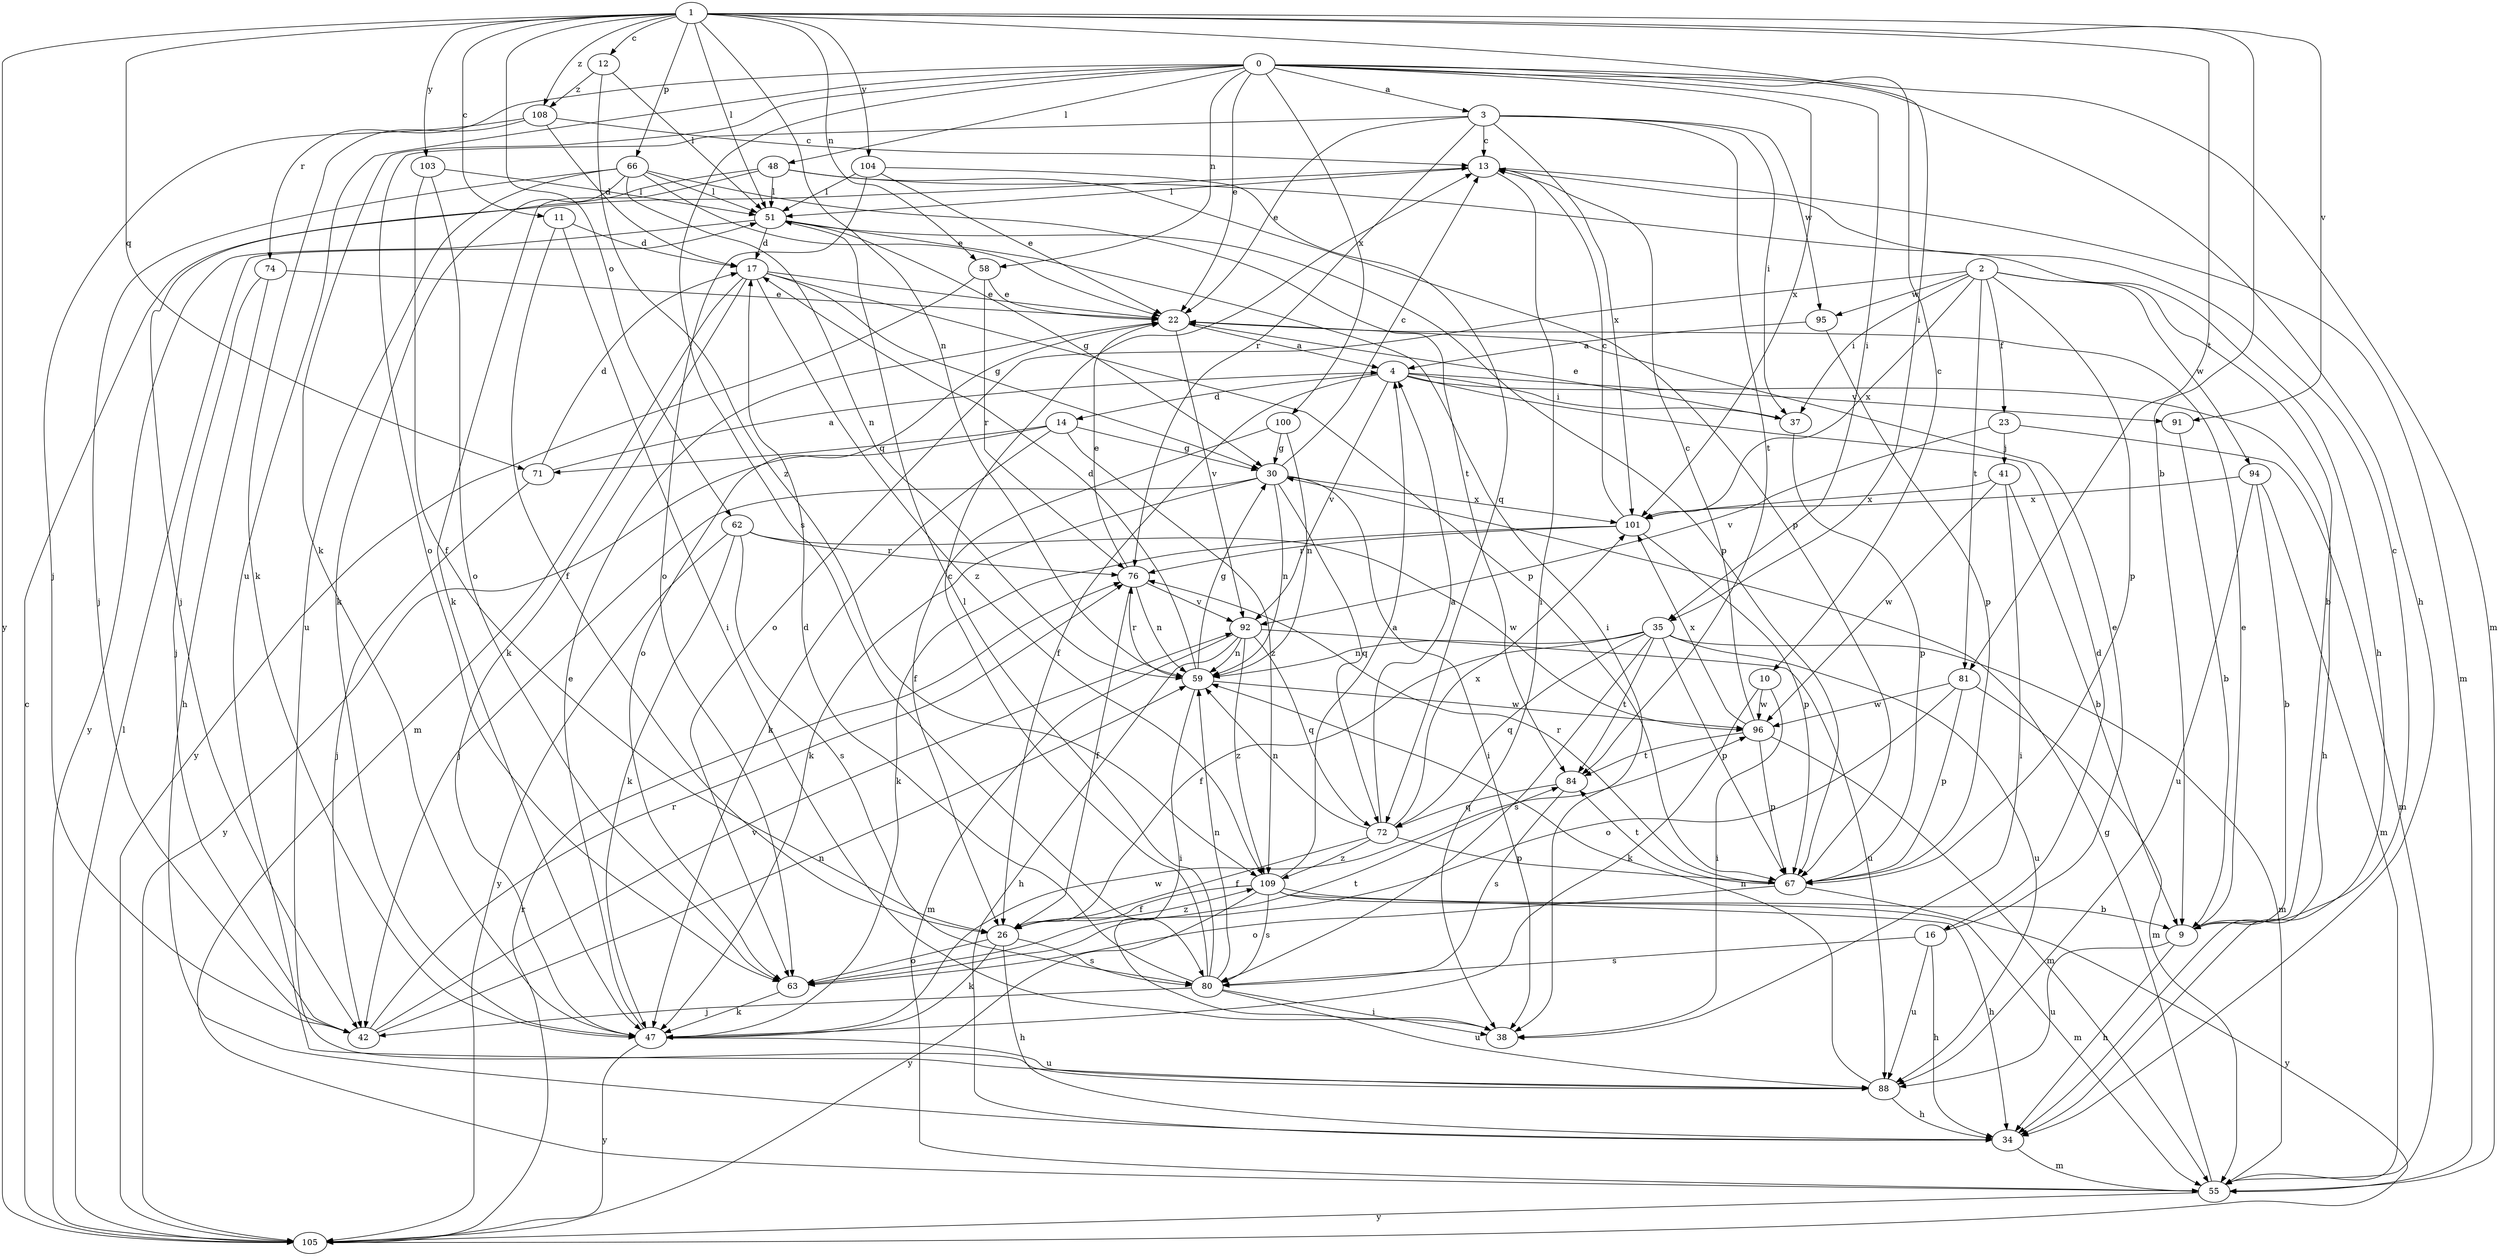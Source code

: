strict digraph  {
0;
1;
2;
3;
4;
9;
10;
11;
12;
13;
14;
16;
17;
22;
23;
26;
30;
34;
35;
37;
38;
41;
42;
47;
48;
51;
55;
58;
59;
62;
63;
66;
67;
71;
72;
74;
76;
80;
81;
84;
88;
91;
92;
94;
95;
96;
100;
101;
103;
104;
105;
108;
109;
0 -> 3  [label=a];
0 -> 10  [label=c];
0 -> 22  [label=e];
0 -> 34  [label=h];
0 -> 35  [label=i];
0 -> 47  [label=k];
0 -> 48  [label=l];
0 -> 55  [label=m];
0 -> 58  [label=n];
0 -> 74  [label=r];
0 -> 80  [label=s];
0 -> 88  [label=u];
0 -> 100  [label=x];
0 -> 101  [label=x];
1 -> 9  [label=b];
1 -> 11  [label=c];
1 -> 12  [label=c];
1 -> 35  [label=i];
1 -> 51  [label=l];
1 -> 58  [label=n];
1 -> 59  [label=n];
1 -> 62  [label=o];
1 -> 66  [label=p];
1 -> 71  [label=q];
1 -> 81  [label=t];
1 -> 91  [label=v];
1 -> 103  [label=y];
1 -> 104  [label=y];
1 -> 105  [label=y];
1 -> 108  [label=z];
2 -> 9  [label=b];
2 -> 23  [label=f];
2 -> 37  [label=i];
2 -> 63  [label=o];
2 -> 67  [label=p];
2 -> 81  [label=t];
2 -> 94  [label=w];
2 -> 95  [label=w];
2 -> 101  [label=x];
3 -> 13  [label=c];
3 -> 22  [label=e];
3 -> 37  [label=i];
3 -> 63  [label=o];
3 -> 76  [label=r];
3 -> 84  [label=t];
3 -> 95  [label=w];
3 -> 101  [label=x];
4 -> 14  [label=d];
4 -> 16  [label=d];
4 -> 26  [label=f];
4 -> 34  [label=h];
4 -> 37  [label=i];
4 -> 91  [label=v];
4 -> 92  [label=v];
9 -> 13  [label=c];
9 -> 22  [label=e];
9 -> 34  [label=h];
9 -> 88  [label=u];
10 -> 38  [label=i];
10 -> 47  [label=k];
10 -> 96  [label=w];
11 -> 17  [label=d];
11 -> 26  [label=f];
11 -> 38  [label=i];
12 -> 51  [label=l];
12 -> 108  [label=z];
12 -> 109  [label=z];
13 -> 38  [label=i];
13 -> 51  [label=l];
13 -> 55  [label=m];
14 -> 30  [label=g];
14 -> 47  [label=k];
14 -> 71  [label=q];
14 -> 105  [label=y];
14 -> 109  [label=z];
16 -> 22  [label=e];
16 -> 34  [label=h];
16 -> 80  [label=s];
16 -> 88  [label=u];
17 -> 22  [label=e];
17 -> 30  [label=g];
17 -> 47  [label=k];
17 -> 55  [label=m];
17 -> 67  [label=p];
17 -> 109  [label=z];
22 -> 4  [label=a];
22 -> 63  [label=o];
22 -> 92  [label=v];
23 -> 41  [label=j];
23 -> 55  [label=m];
23 -> 92  [label=v];
26 -> 34  [label=h];
26 -> 47  [label=k];
26 -> 63  [label=o];
26 -> 80  [label=s];
26 -> 109  [label=z];
30 -> 13  [label=c];
30 -> 38  [label=i];
30 -> 42  [label=j];
30 -> 47  [label=k];
30 -> 59  [label=n];
30 -> 72  [label=q];
30 -> 101  [label=x];
34 -> 55  [label=m];
35 -> 26  [label=f];
35 -> 55  [label=m];
35 -> 59  [label=n];
35 -> 67  [label=p];
35 -> 72  [label=q];
35 -> 80  [label=s];
35 -> 84  [label=t];
35 -> 88  [label=u];
37 -> 22  [label=e];
37 -> 67  [label=p];
41 -> 9  [label=b];
41 -> 38  [label=i];
41 -> 96  [label=w];
41 -> 101  [label=x];
42 -> 59  [label=n];
42 -> 76  [label=r];
42 -> 92  [label=v];
47 -> 22  [label=e];
47 -> 88  [label=u];
47 -> 96  [label=w];
47 -> 105  [label=y];
48 -> 34  [label=h];
48 -> 42  [label=j];
48 -> 47  [label=k];
48 -> 51  [label=l];
48 -> 67  [label=p];
51 -> 17  [label=d];
51 -> 30  [label=g];
51 -> 38  [label=i];
51 -> 67  [label=p];
51 -> 105  [label=y];
55 -> 30  [label=g];
55 -> 105  [label=y];
58 -> 22  [label=e];
58 -> 76  [label=r];
58 -> 105  [label=y];
59 -> 17  [label=d];
59 -> 30  [label=g];
59 -> 38  [label=i];
59 -> 76  [label=r];
59 -> 96  [label=w];
62 -> 47  [label=k];
62 -> 76  [label=r];
62 -> 80  [label=s];
62 -> 96  [label=w];
62 -> 105  [label=y];
63 -> 47  [label=k];
63 -> 84  [label=t];
66 -> 22  [label=e];
66 -> 42  [label=j];
66 -> 47  [label=k];
66 -> 51  [label=l];
66 -> 59  [label=n];
66 -> 84  [label=t];
66 -> 88  [label=u];
67 -> 63  [label=o];
67 -> 76  [label=r];
67 -> 84  [label=t];
67 -> 105  [label=y];
71 -> 4  [label=a];
71 -> 17  [label=d];
71 -> 42  [label=j];
72 -> 4  [label=a];
72 -> 26  [label=f];
72 -> 59  [label=n];
72 -> 67  [label=p];
72 -> 101  [label=x];
72 -> 109  [label=z];
74 -> 22  [label=e];
74 -> 34  [label=h];
74 -> 42  [label=j];
76 -> 22  [label=e];
76 -> 26  [label=f];
76 -> 59  [label=n];
76 -> 92  [label=v];
80 -> 13  [label=c];
80 -> 17  [label=d];
80 -> 38  [label=i];
80 -> 42  [label=j];
80 -> 51  [label=l];
80 -> 59  [label=n];
80 -> 88  [label=u];
81 -> 55  [label=m];
81 -> 63  [label=o];
81 -> 67  [label=p];
81 -> 96  [label=w];
84 -> 72  [label=q];
84 -> 80  [label=s];
88 -> 34  [label=h];
88 -> 59  [label=n];
91 -> 9  [label=b];
92 -> 34  [label=h];
92 -> 55  [label=m];
92 -> 59  [label=n];
92 -> 72  [label=q];
92 -> 88  [label=u];
92 -> 109  [label=z];
94 -> 9  [label=b];
94 -> 55  [label=m];
94 -> 88  [label=u];
94 -> 101  [label=x];
95 -> 4  [label=a];
95 -> 67  [label=p];
96 -> 13  [label=c];
96 -> 55  [label=m];
96 -> 67  [label=p];
96 -> 84  [label=t];
96 -> 101  [label=x];
100 -> 26  [label=f];
100 -> 30  [label=g];
100 -> 59  [label=n];
101 -> 13  [label=c];
101 -> 47  [label=k];
101 -> 67  [label=p];
101 -> 76  [label=r];
103 -> 26  [label=f];
103 -> 51  [label=l];
103 -> 63  [label=o];
104 -> 22  [label=e];
104 -> 51  [label=l];
104 -> 63  [label=o];
104 -> 72  [label=q];
105 -> 13  [label=c];
105 -> 51  [label=l];
105 -> 76  [label=r];
108 -> 13  [label=c];
108 -> 17  [label=d];
108 -> 42  [label=j];
108 -> 47  [label=k];
109 -> 4  [label=a];
109 -> 9  [label=b];
109 -> 26  [label=f];
109 -> 34  [label=h];
109 -> 55  [label=m];
109 -> 80  [label=s];
109 -> 105  [label=y];
}
